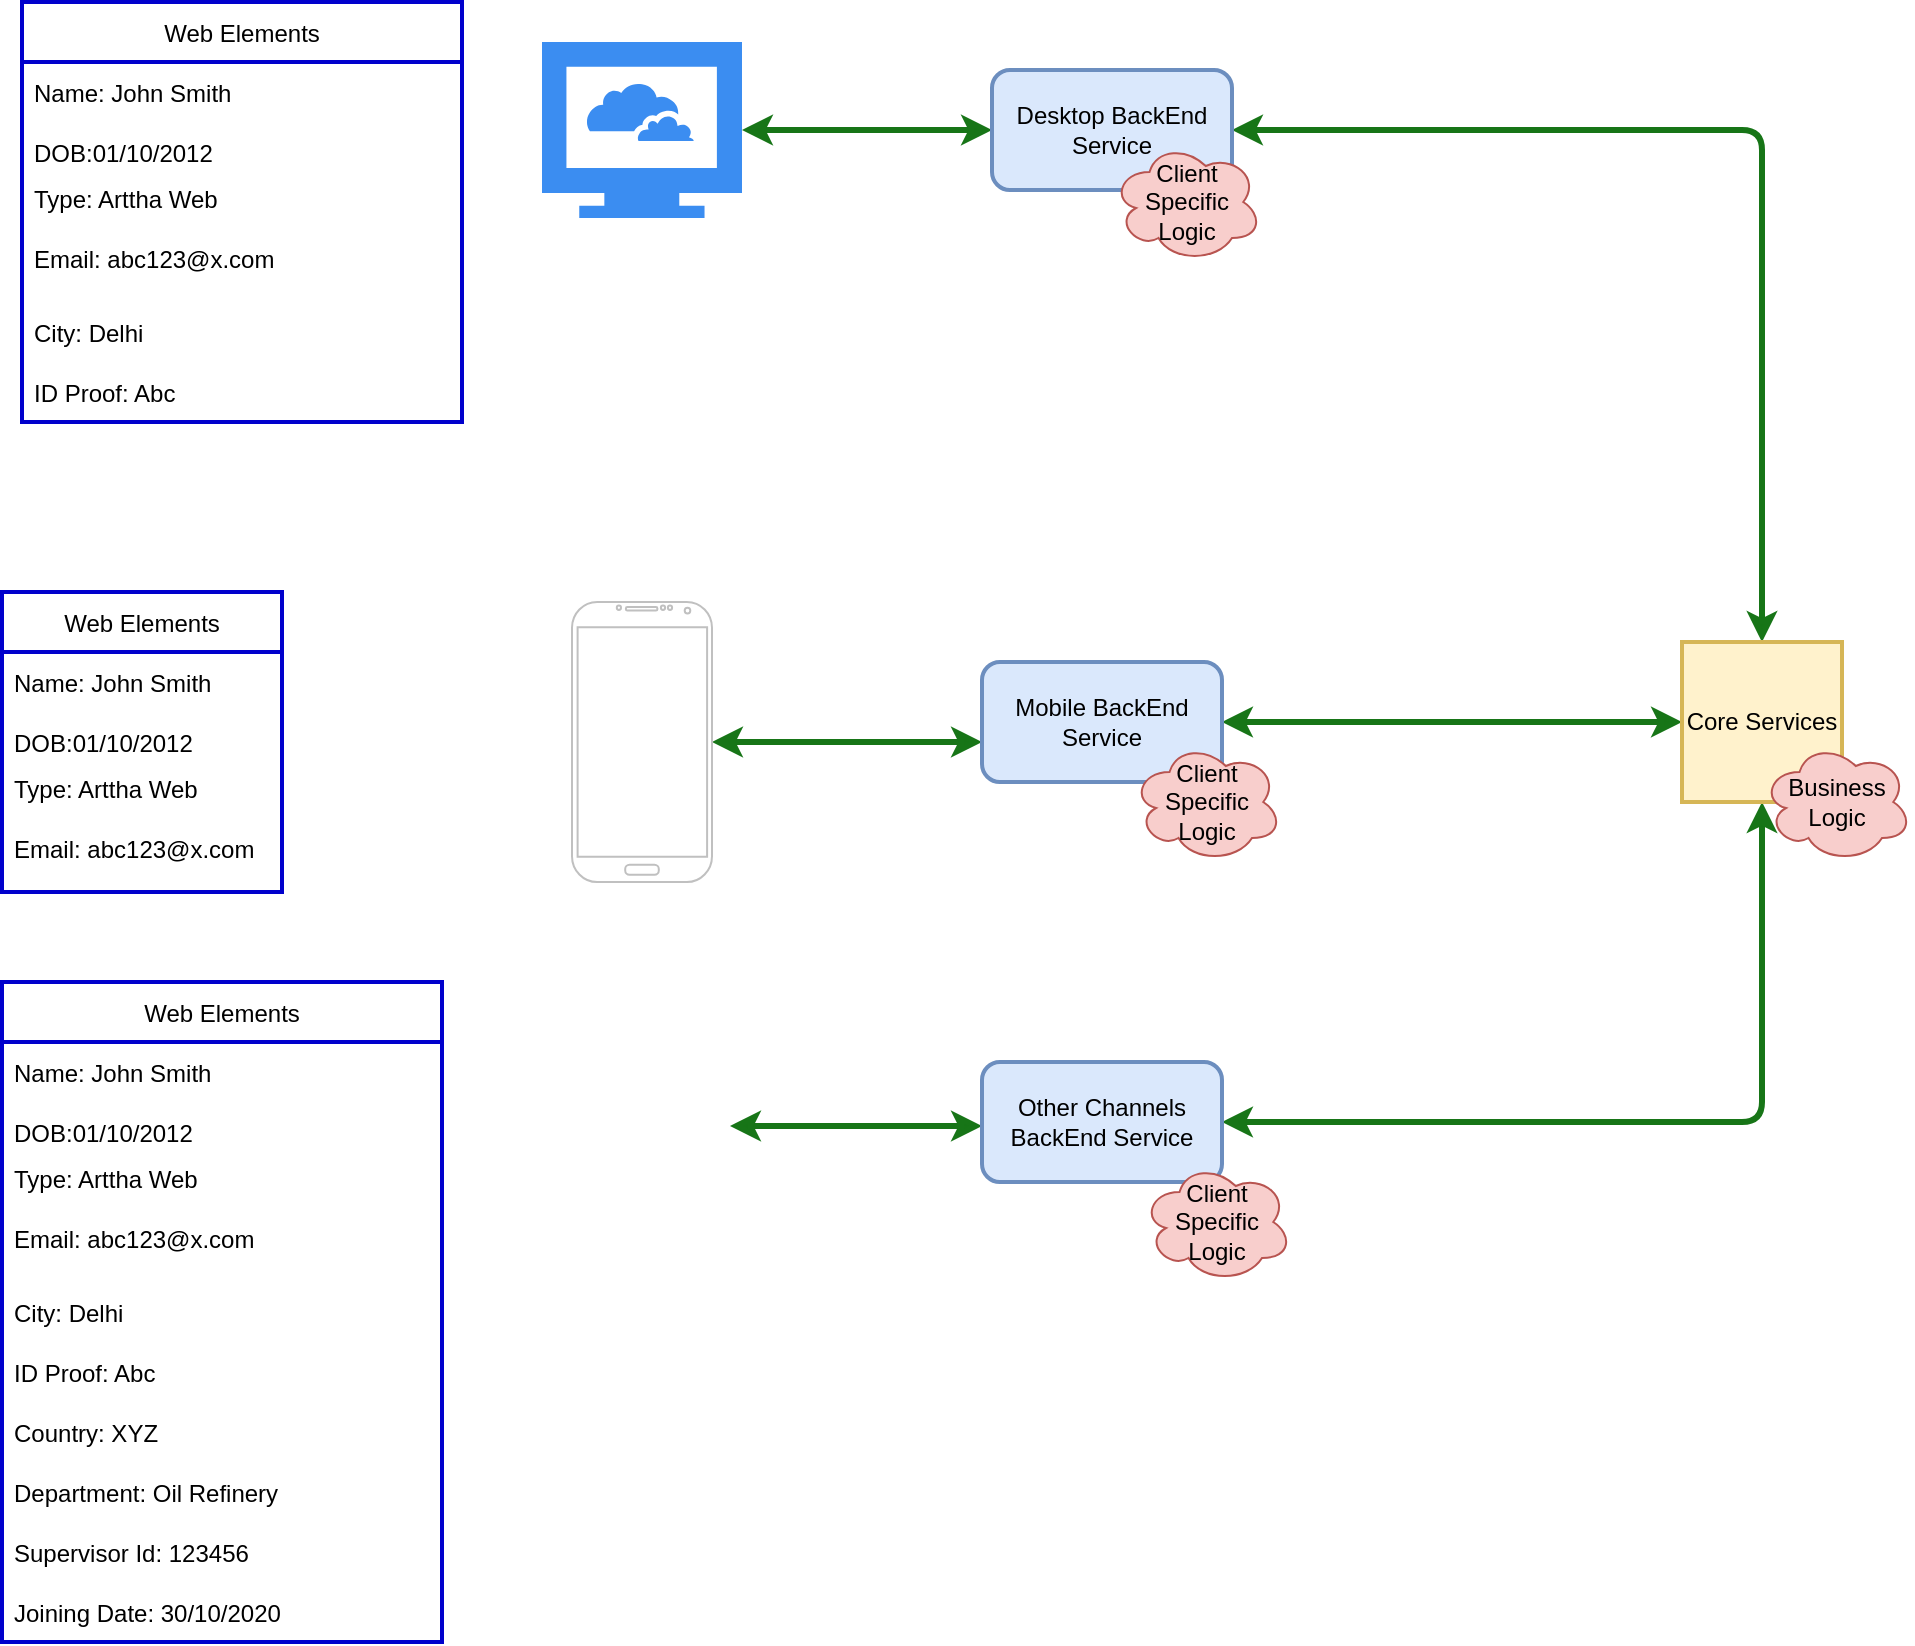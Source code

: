 <mxfile version="15.8.3" type="github">
  <diagram id="BUA0HRlFj0ho-YTa5-D7" name="Page-1">
    <mxGraphModel dx="1733" dy="516" grid="1" gridSize="10" guides="1" tooltips="1" connect="1" arrows="1" fold="1" page="1" pageScale="1" pageWidth="850" pageHeight="1100" math="0" shadow="0">
      <root>
        <mxCell id="0" />
        <mxCell id="1" parent="0" />
        <mxCell id="FlPfcCBMd3QxnSBNjy5M-12" style="edgeStyle=orthogonalEdgeStyle;orthogonalLoop=1;jettySize=auto;html=1;entryX=0;entryY=0.5;entryDx=0;entryDy=0;rounded=0;strokeWidth=3;strokeColor=#177517;startArrow=classic;startFill=1;" edge="1" parent="1" source="FlPfcCBMd3QxnSBNjy5M-1" target="FlPfcCBMd3QxnSBNjy5M-6">
          <mxGeometry relative="1" as="geometry" />
        </mxCell>
        <mxCell id="FlPfcCBMd3QxnSBNjy5M-1" value="" style="sketch=0;html=1;aspect=fixed;strokeColor=none;shadow=0;align=center;verticalAlign=top;fillColor=#3B8DF1;shape=mxgraph.gcp2.cloud_computer" vertex="1" parent="1">
          <mxGeometry x="140" y="30" width="100" height="88" as="geometry" />
        </mxCell>
        <mxCell id="FlPfcCBMd3QxnSBNjy5M-13" style="edgeStyle=orthogonalEdgeStyle;rounded=0;orthogonalLoop=1;jettySize=auto;html=1;strokeWidth=3;strokeColor=#177517;startArrow=classic;startFill=1;" edge="1" parent="1" source="FlPfcCBMd3QxnSBNjy5M-2">
          <mxGeometry relative="1" as="geometry">
            <mxPoint x="360" y="380" as="targetPoint" />
          </mxGeometry>
        </mxCell>
        <mxCell id="FlPfcCBMd3QxnSBNjy5M-2" value="" style="verticalLabelPosition=bottom;verticalAlign=top;html=1;shadow=0;dashed=0;strokeWidth=1;shape=mxgraph.android.phone2;strokeColor=#c0c0c0;" vertex="1" parent="1">
          <mxGeometry x="155" y="310" width="70" height="140" as="geometry" />
        </mxCell>
        <mxCell id="FlPfcCBMd3QxnSBNjy5M-22" style="edgeStyle=orthogonalEdgeStyle;rounded=0;orthogonalLoop=1;jettySize=auto;html=1;strokeColor=#177517;strokeWidth=3;startArrow=classic;startFill=1;" edge="1" parent="1" source="FlPfcCBMd3QxnSBNjy5M-4">
          <mxGeometry relative="1" as="geometry">
            <mxPoint x="360" y="572" as="targetPoint" />
          </mxGeometry>
        </mxCell>
        <mxCell id="FlPfcCBMd3QxnSBNjy5M-4" value="" style="shape=image;html=1;verticalAlign=top;verticalLabelPosition=bottom;labelBackgroundColor=#ffffff;imageAspect=0;aspect=fixed;image=https://cdn4.iconfinder.com/data/icons/OxeSet/Cycle.png" vertex="1" parent="1">
          <mxGeometry x="170" y="540" width="64" height="64" as="geometry" />
        </mxCell>
        <mxCell id="FlPfcCBMd3QxnSBNjy5M-11" style="edgeStyle=orthogonalEdgeStyle;rounded=1;orthogonalLoop=1;jettySize=auto;html=1;entryX=0;entryY=0.5;entryDx=0;entryDy=0;strokeColor=#177517;strokeWidth=3;startArrow=classic;startFill=1;" edge="1" parent="1" source="FlPfcCBMd3QxnSBNjy5M-5" target="FlPfcCBMd3QxnSBNjy5M-8">
          <mxGeometry relative="1" as="geometry" />
        </mxCell>
        <mxCell id="FlPfcCBMd3QxnSBNjy5M-5" value="&lt;span&gt;Mobile BackEnd Service&lt;/span&gt;" style="rounded=1;whiteSpace=wrap;html=1;fillColor=#dae8fc;strokeColor=#6c8ebf;strokeWidth=2;" vertex="1" parent="1">
          <mxGeometry x="360" y="340" width="120" height="60" as="geometry" />
        </mxCell>
        <mxCell id="FlPfcCBMd3QxnSBNjy5M-9" style="edgeStyle=orthogonalEdgeStyle;rounded=1;orthogonalLoop=1;jettySize=auto;html=1;strokeWidth=3;strokeColor=#177517;sourcePerimeterSpacing=0;startArrow=classic;startFill=1;" edge="1" parent="1" source="FlPfcCBMd3QxnSBNjy5M-6" target="FlPfcCBMd3QxnSBNjy5M-8">
          <mxGeometry relative="1" as="geometry" />
        </mxCell>
        <mxCell id="FlPfcCBMd3QxnSBNjy5M-6" value="Desktop BackEnd Service" style="rounded=1;whiteSpace=wrap;html=1;fillColor=#dae8fc;strokeColor=#6c8ebf;strokeWidth=2;" vertex="1" parent="1">
          <mxGeometry x="365" y="44" width="120" height="60" as="geometry" />
        </mxCell>
        <mxCell id="FlPfcCBMd3QxnSBNjy5M-10" style="edgeStyle=orthogonalEdgeStyle;rounded=1;orthogonalLoop=1;jettySize=auto;html=1;entryX=0.5;entryY=1;entryDx=0;entryDy=0;strokeColor=#177517;strokeWidth=3;startArrow=classic;startFill=1;" edge="1" parent="1" source="FlPfcCBMd3QxnSBNjy5M-7" target="FlPfcCBMd3QxnSBNjy5M-8">
          <mxGeometry relative="1" as="geometry">
            <mxPoint x="750" y="430" as="targetPoint" />
          </mxGeometry>
        </mxCell>
        <mxCell id="FlPfcCBMd3QxnSBNjy5M-7" value="&lt;span&gt;Other Channels BackEnd Service&lt;/span&gt;" style="rounded=1;whiteSpace=wrap;html=1;fillColor=#dae8fc;strokeColor=#6c8ebf;strokeWidth=2;" vertex="1" parent="1">
          <mxGeometry x="360" y="540" width="120" height="60" as="geometry" />
        </mxCell>
        <mxCell id="FlPfcCBMd3QxnSBNjy5M-8" value="Core Services" style="whiteSpace=wrap;html=1;aspect=fixed;fillColor=#fff2cc;strokeColor=#d6b656;strokeWidth=2;" vertex="1" parent="1">
          <mxGeometry x="710" y="330" width="80" height="80" as="geometry" />
        </mxCell>
        <mxCell id="FlPfcCBMd3QxnSBNjy5M-17" value="Client Specific Logic" style="ellipse;shape=cloud;whiteSpace=wrap;html=1;fillColor=#f8cecc;strokeColor=#b85450;" vertex="1" parent="1">
          <mxGeometry x="425" y="80" width="75" height="60" as="geometry" />
        </mxCell>
        <mxCell id="FlPfcCBMd3QxnSBNjy5M-18" value="&lt;span&gt;Client Specific Logic&lt;/span&gt;" style="ellipse;shape=cloud;whiteSpace=wrap;html=1;fillColor=#f8cecc;strokeColor=#b85450;" vertex="1" parent="1">
          <mxGeometry x="435" y="380" width="75" height="60" as="geometry" />
        </mxCell>
        <mxCell id="FlPfcCBMd3QxnSBNjy5M-19" value="&lt;span&gt;Client Specific Logic&lt;/span&gt;" style="ellipse;shape=cloud;whiteSpace=wrap;html=1;fillColor=#f8cecc;strokeColor=#b85450;" vertex="1" parent="1">
          <mxGeometry x="440" y="590" width="75" height="60" as="geometry" />
        </mxCell>
        <mxCell id="FlPfcCBMd3QxnSBNjy5M-20" value="&lt;span&gt;Business Logic&lt;/span&gt;" style="ellipse;shape=cloud;whiteSpace=wrap;html=1;fillColor=#f8cecc;strokeColor=#b85450;" vertex="1" parent="1">
          <mxGeometry x="750" y="380" width="75" height="60" as="geometry" />
        </mxCell>
        <mxCell id="FlPfcCBMd3QxnSBNjy5M-32" value="Web Elements" style="swimlane;fontStyle=0;childLayout=stackLayout;horizontal=1;startSize=30;horizontalStack=0;resizeParent=1;resizeParentMax=0;resizeLast=0;collapsible=1;marginBottom=0;strokeWidth=2;strokeColor=#0000CC;" vertex="1" parent="1">
          <mxGeometry x="-120" y="10" width="220" height="210" as="geometry">
            <mxRectangle x="210" y="470" width="50" height="30" as="alternateBounds" />
          </mxGeometry>
        </mxCell>
        <mxCell id="FlPfcCBMd3QxnSBNjy5M-33" value="Name: John Smith" style="text;strokeColor=none;fillColor=none;align=left;verticalAlign=middle;spacingLeft=4;spacingRight=4;overflow=hidden;points=[[0,0.5],[1,0.5]];portConstraint=eastwest;rotatable=0;" vertex="1" parent="FlPfcCBMd3QxnSBNjy5M-32">
          <mxGeometry y="30" width="220" height="30" as="geometry" />
        </mxCell>
        <mxCell id="FlPfcCBMd3QxnSBNjy5M-34" value="DOB:01/10/2012" style="text;strokeColor=none;fillColor=none;align=left;verticalAlign=middle;spacingLeft=4;spacingRight=4;overflow=hidden;points=[[0,0.5],[1,0.5]];portConstraint=eastwest;rotatable=0;" vertex="1" parent="FlPfcCBMd3QxnSBNjy5M-32">
          <mxGeometry y="60" width="220" height="30" as="geometry" />
        </mxCell>
        <mxCell id="FlPfcCBMd3QxnSBNjy5M-35" value="Type: Arttha Web&#xa;" style="text;strokeColor=none;fillColor=none;align=left;verticalAlign=middle;spacingLeft=4;spacingRight=4;overflow=hidden;points=[[0,0.5],[1,0.5]];portConstraint=eastwest;rotatable=0;" vertex="1" parent="FlPfcCBMd3QxnSBNjy5M-32">
          <mxGeometry y="90" width="220" height="30" as="geometry" />
        </mxCell>
        <mxCell id="FlPfcCBMd3QxnSBNjy5M-37" value="Email: abc123@x.com&#xa;" style="text;strokeColor=none;fillColor=none;align=left;verticalAlign=middle;spacingLeft=4;spacingRight=4;overflow=hidden;points=[[0,0.5],[1,0.5]];portConstraint=eastwest;rotatable=0;" vertex="1" parent="FlPfcCBMd3QxnSBNjy5M-32">
          <mxGeometry y="120" width="220" height="30" as="geometry" />
        </mxCell>
        <mxCell id="FlPfcCBMd3QxnSBNjy5M-38" value="City: Delhi" style="text;strokeColor=none;fillColor=none;align=left;verticalAlign=middle;spacingLeft=4;spacingRight=4;overflow=hidden;points=[[0,0.5],[1,0.5]];portConstraint=eastwest;rotatable=0;" vertex="1" parent="FlPfcCBMd3QxnSBNjy5M-32">
          <mxGeometry y="150" width="220" height="30" as="geometry" />
        </mxCell>
        <mxCell id="FlPfcCBMd3QxnSBNjy5M-39" value="ID Proof: Abc" style="text;strokeColor=none;fillColor=none;align=left;verticalAlign=middle;spacingLeft=4;spacingRight=4;overflow=hidden;points=[[0,0.5],[1,0.5]];portConstraint=eastwest;rotatable=0;" vertex="1" parent="FlPfcCBMd3QxnSBNjy5M-32">
          <mxGeometry y="180" width="220" height="30" as="geometry" />
        </mxCell>
        <mxCell id="FlPfcCBMd3QxnSBNjy5M-40" value="Web Elements" style="swimlane;fontStyle=0;childLayout=stackLayout;horizontal=1;startSize=30;horizontalStack=0;resizeParent=1;resizeParentMax=0;resizeLast=0;collapsible=1;marginBottom=0;strokeWidth=2;strokeColor=#0000CC;" vertex="1" parent="1">
          <mxGeometry x="-130" y="305" width="140" height="150" as="geometry">
            <mxRectangle x="210" y="470" width="50" height="30" as="alternateBounds" />
          </mxGeometry>
        </mxCell>
        <mxCell id="FlPfcCBMd3QxnSBNjy5M-41" value="Name: John Smith" style="text;strokeColor=none;fillColor=none;align=left;verticalAlign=middle;spacingLeft=4;spacingRight=4;overflow=hidden;points=[[0,0.5],[1,0.5]];portConstraint=eastwest;rotatable=0;" vertex="1" parent="FlPfcCBMd3QxnSBNjy5M-40">
          <mxGeometry y="30" width="140" height="30" as="geometry" />
        </mxCell>
        <mxCell id="FlPfcCBMd3QxnSBNjy5M-42" value="DOB:01/10/2012" style="text;strokeColor=none;fillColor=none;align=left;verticalAlign=middle;spacingLeft=4;spacingRight=4;overflow=hidden;points=[[0,0.5],[1,0.5]];portConstraint=eastwest;rotatable=0;" vertex="1" parent="FlPfcCBMd3QxnSBNjy5M-40">
          <mxGeometry y="60" width="140" height="30" as="geometry" />
        </mxCell>
        <mxCell id="FlPfcCBMd3QxnSBNjy5M-43" value="Type: Arttha Web&#xa;" style="text;strokeColor=none;fillColor=none;align=left;verticalAlign=middle;spacingLeft=4;spacingRight=4;overflow=hidden;points=[[0,0.5],[1,0.5]];portConstraint=eastwest;rotatable=0;" vertex="1" parent="FlPfcCBMd3QxnSBNjy5M-40">
          <mxGeometry y="90" width="140" height="30" as="geometry" />
        </mxCell>
        <mxCell id="FlPfcCBMd3QxnSBNjy5M-44" value="Email: abc123@x.com&#xa;" style="text;strokeColor=none;fillColor=none;align=left;verticalAlign=middle;spacingLeft=4;spacingRight=4;overflow=hidden;points=[[0,0.5],[1,0.5]];portConstraint=eastwest;rotatable=0;" vertex="1" parent="FlPfcCBMd3QxnSBNjy5M-40">
          <mxGeometry y="120" width="140" height="30" as="geometry" />
        </mxCell>
        <mxCell id="FlPfcCBMd3QxnSBNjy5M-47" value="Web Elements" style="swimlane;fontStyle=0;childLayout=stackLayout;horizontal=1;startSize=30;horizontalStack=0;resizeParent=1;resizeParentMax=0;resizeLast=0;collapsible=1;marginBottom=0;strokeWidth=2;strokeColor=#0000CC;" vertex="1" parent="1">
          <mxGeometry x="-130" y="500" width="220" height="330" as="geometry">
            <mxRectangle x="210" y="470" width="50" height="30" as="alternateBounds" />
          </mxGeometry>
        </mxCell>
        <mxCell id="FlPfcCBMd3QxnSBNjy5M-48" value="Name: John Smith" style="text;strokeColor=none;fillColor=none;align=left;verticalAlign=middle;spacingLeft=4;spacingRight=4;overflow=hidden;points=[[0,0.5],[1,0.5]];portConstraint=eastwest;rotatable=0;" vertex="1" parent="FlPfcCBMd3QxnSBNjy5M-47">
          <mxGeometry y="30" width="220" height="30" as="geometry" />
        </mxCell>
        <mxCell id="FlPfcCBMd3QxnSBNjy5M-49" value="DOB:01/10/2012" style="text;strokeColor=none;fillColor=none;align=left;verticalAlign=middle;spacingLeft=4;spacingRight=4;overflow=hidden;points=[[0,0.5],[1,0.5]];portConstraint=eastwest;rotatable=0;" vertex="1" parent="FlPfcCBMd3QxnSBNjy5M-47">
          <mxGeometry y="60" width="220" height="30" as="geometry" />
        </mxCell>
        <mxCell id="FlPfcCBMd3QxnSBNjy5M-50" value="Type: Arttha Web&#xa;" style="text;strokeColor=none;fillColor=none;align=left;verticalAlign=middle;spacingLeft=4;spacingRight=4;overflow=hidden;points=[[0,0.5],[1,0.5]];portConstraint=eastwest;rotatable=0;" vertex="1" parent="FlPfcCBMd3QxnSBNjy5M-47">
          <mxGeometry y="90" width="220" height="30" as="geometry" />
        </mxCell>
        <mxCell id="FlPfcCBMd3QxnSBNjy5M-51" value="Email: abc123@x.com&#xa;" style="text;strokeColor=none;fillColor=none;align=left;verticalAlign=middle;spacingLeft=4;spacingRight=4;overflow=hidden;points=[[0,0.5],[1,0.5]];portConstraint=eastwest;rotatable=0;" vertex="1" parent="FlPfcCBMd3QxnSBNjy5M-47">
          <mxGeometry y="120" width="220" height="30" as="geometry" />
        </mxCell>
        <mxCell id="FlPfcCBMd3QxnSBNjy5M-52" value="City: Delhi" style="text;strokeColor=none;fillColor=none;align=left;verticalAlign=middle;spacingLeft=4;spacingRight=4;overflow=hidden;points=[[0,0.5],[1,0.5]];portConstraint=eastwest;rotatable=0;" vertex="1" parent="FlPfcCBMd3QxnSBNjy5M-47">
          <mxGeometry y="150" width="220" height="30" as="geometry" />
        </mxCell>
        <mxCell id="FlPfcCBMd3QxnSBNjy5M-53" value="ID Proof: Abc" style="text;strokeColor=none;fillColor=none;align=left;verticalAlign=middle;spacingLeft=4;spacingRight=4;overflow=hidden;points=[[0,0.5],[1,0.5]];portConstraint=eastwest;rotatable=0;" vertex="1" parent="FlPfcCBMd3QxnSBNjy5M-47">
          <mxGeometry y="180" width="220" height="30" as="geometry" />
        </mxCell>
        <mxCell id="FlPfcCBMd3QxnSBNjy5M-54" value="Country: XYZ" style="text;strokeColor=none;fillColor=none;align=left;verticalAlign=middle;spacingLeft=4;spacingRight=4;overflow=hidden;points=[[0,0.5],[1,0.5]];portConstraint=eastwest;rotatable=0;" vertex="1" parent="FlPfcCBMd3QxnSBNjy5M-47">
          <mxGeometry y="210" width="220" height="30" as="geometry" />
        </mxCell>
        <mxCell id="FlPfcCBMd3QxnSBNjy5M-55" value="Department: Oil Refinery" style="text;strokeColor=none;fillColor=none;align=left;verticalAlign=middle;spacingLeft=4;spacingRight=4;overflow=hidden;points=[[0,0.5],[1,0.5]];portConstraint=eastwest;rotatable=0;" vertex="1" parent="FlPfcCBMd3QxnSBNjy5M-47">
          <mxGeometry y="240" width="220" height="30" as="geometry" />
        </mxCell>
        <mxCell id="FlPfcCBMd3QxnSBNjy5M-56" value="Supervisor Id: 123456" style="text;strokeColor=none;fillColor=none;align=left;verticalAlign=middle;spacingLeft=4;spacingRight=4;overflow=hidden;points=[[0,0.5],[1,0.5]];portConstraint=eastwest;rotatable=0;" vertex="1" parent="FlPfcCBMd3QxnSBNjy5M-47">
          <mxGeometry y="270" width="220" height="30" as="geometry" />
        </mxCell>
        <mxCell id="FlPfcCBMd3QxnSBNjy5M-57" value="Joining Date: 30/10/2020" style="text;strokeColor=none;fillColor=none;align=left;verticalAlign=middle;spacingLeft=4;spacingRight=4;overflow=hidden;points=[[0,0.5],[1,0.5]];portConstraint=eastwest;rotatable=0;" vertex="1" parent="FlPfcCBMd3QxnSBNjy5M-47">
          <mxGeometry y="300" width="220" height="30" as="geometry" />
        </mxCell>
      </root>
    </mxGraphModel>
  </diagram>
</mxfile>
